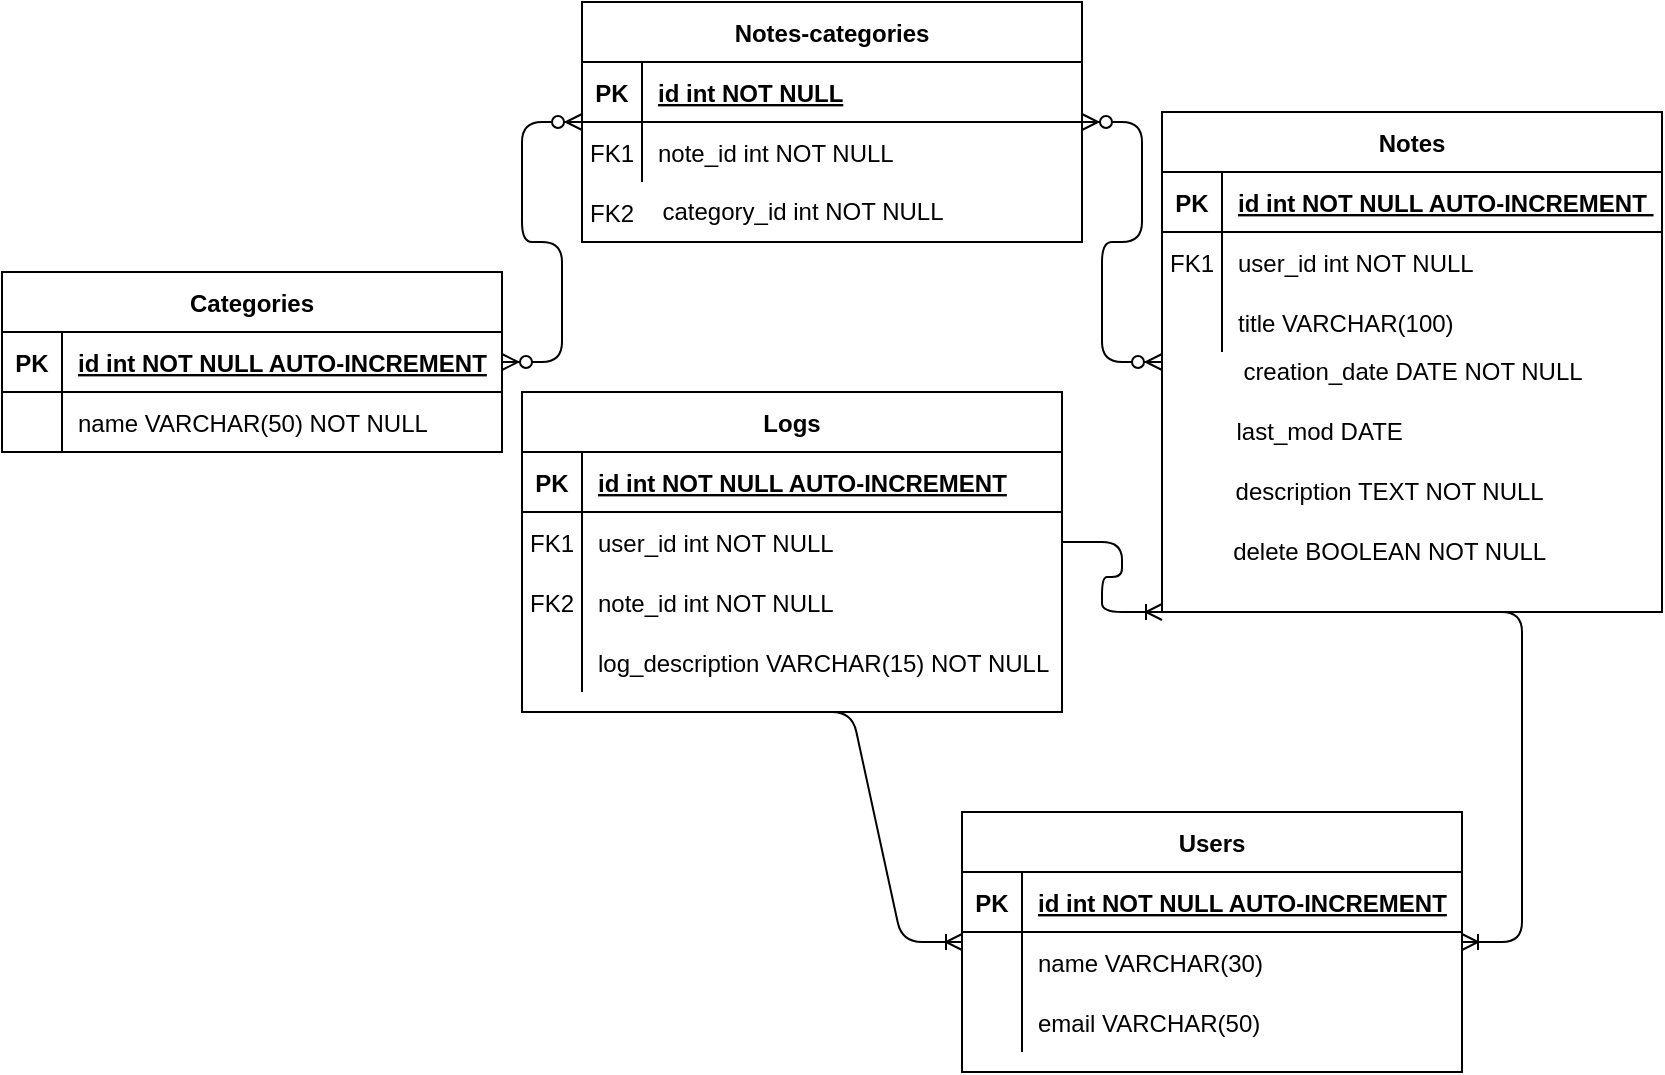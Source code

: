 <mxfile version="15.2.5" type="device"><diagram id="R2lEEEUBdFMjLlhIrx00" name="Page-1"><mxGraphModel dx="654" dy="550" grid="1" gridSize="10" guides="1" tooltips="1" connect="1" arrows="1" fold="1" page="1" pageScale="1" pageWidth="850" pageHeight="1100" math="0" shadow="0" extFonts="Permanent Marker^https://fonts.googleapis.com/css?family=Permanent+Marker"><root><mxCell id="0"/><mxCell id="1" parent="0"/><mxCell id="C-vyLk0tnHw3VtMMgP7b-2" value="Notes" style="shape=table;startSize=30;container=1;collapsible=1;childLayout=tableLayout;fixedRows=1;rowLines=0;fontStyle=1;align=center;resizeLast=1;" parent="1" vertex="1"><mxGeometry x="590" y="250" width="250" height="250" as="geometry"/></mxCell><mxCell id="C-vyLk0tnHw3VtMMgP7b-3" value="" style="shape=partialRectangle;collapsible=0;dropTarget=0;pointerEvents=0;fillColor=none;points=[[0,0.5],[1,0.5]];portConstraint=eastwest;top=0;left=0;right=0;bottom=1;" parent="C-vyLk0tnHw3VtMMgP7b-2" vertex="1"><mxGeometry y="30" width="250" height="30" as="geometry"/></mxCell><mxCell id="C-vyLk0tnHw3VtMMgP7b-4" value="PK" style="shape=partialRectangle;overflow=hidden;connectable=0;fillColor=none;top=0;left=0;bottom=0;right=0;fontStyle=1;" parent="C-vyLk0tnHw3VtMMgP7b-3" vertex="1"><mxGeometry width="30" height="30" as="geometry"/></mxCell><mxCell id="C-vyLk0tnHw3VtMMgP7b-5" value="id int NOT NULL AUTO-INCREMENT " style="shape=partialRectangle;overflow=hidden;connectable=0;fillColor=none;top=0;left=0;bottom=0;right=0;align=left;spacingLeft=6;fontStyle=5;" parent="C-vyLk0tnHw3VtMMgP7b-3" vertex="1"><mxGeometry x="30" width="220" height="30" as="geometry"/></mxCell><mxCell id="C-vyLk0tnHw3VtMMgP7b-6" value="" style="shape=partialRectangle;collapsible=0;dropTarget=0;pointerEvents=0;fillColor=none;points=[[0,0.5],[1,0.5]];portConstraint=eastwest;top=0;left=0;right=0;bottom=0;" parent="C-vyLk0tnHw3VtMMgP7b-2" vertex="1"><mxGeometry y="60" width="250" height="30" as="geometry"/></mxCell><mxCell id="C-vyLk0tnHw3VtMMgP7b-7" value="FK1" style="shape=partialRectangle;overflow=hidden;connectable=0;fillColor=none;top=0;left=0;bottom=0;right=0;" parent="C-vyLk0tnHw3VtMMgP7b-6" vertex="1"><mxGeometry width="30" height="30" as="geometry"/></mxCell><mxCell id="C-vyLk0tnHw3VtMMgP7b-8" value="user_id int NOT NULL" style="shape=partialRectangle;overflow=hidden;connectable=0;fillColor=none;top=0;left=0;bottom=0;right=0;align=left;spacingLeft=6;" parent="C-vyLk0tnHw3VtMMgP7b-6" vertex="1"><mxGeometry x="30" width="220" height="30" as="geometry"/></mxCell><mxCell id="C-vyLk0tnHw3VtMMgP7b-9" value="" style="shape=partialRectangle;collapsible=0;dropTarget=0;pointerEvents=0;fillColor=none;points=[[0,0.5],[1,0.5]];portConstraint=eastwest;top=0;left=0;right=0;bottom=0;" parent="C-vyLk0tnHw3VtMMgP7b-2" vertex="1"><mxGeometry y="90" width="250" height="30" as="geometry"/></mxCell><mxCell id="C-vyLk0tnHw3VtMMgP7b-10" value="" style="shape=partialRectangle;overflow=hidden;connectable=0;fillColor=none;top=0;left=0;bottom=0;right=0;" parent="C-vyLk0tnHw3VtMMgP7b-9" vertex="1"><mxGeometry width="30" height="30" as="geometry"/></mxCell><mxCell id="C-vyLk0tnHw3VtMMgP7b-11" value="title VARCHAR(100)" style="shape=partialRectangle;overflow=hidden;connectable=0;fillColor=none;top=0;left=0;bottom=0;right=0;align=left;spacingLeft=6;" parent="C-vyLk0tnHw3VtMMgP7b-9" vertex="1"><mxGeometry x="30" width="220" height="30" as="geometry"/></mxCell><mxCell id="C-vyLk0tnHw3VtMMgP7b-13" value="Categories" style="shape=table;startSize=30;container=1;collapsible=1;childLayout=tableLayout;fixedRows=1;rowLines=0;fontStyle=1;align=center;resizeLast=1;" parent="1" vertex="1"><mxGeometry x="10" y="330" width="250" height="90" as="geometry"/></mxCell><mxCell id="C-vyLk0tnHw3VtMMgP7b-14" value="" style="shape=partialRectangle;collapsible=0;dropTarget=0;pointerEvents=0;fillColor=none;points=[[0,0.5],[1,0.5]];portConstraint=eastwest;top=0;left=0;right=0;bottom=1;" parent="C-vyLk0tnHw3VtMMgP7b-13" vertex="1"><mxGeometry y="30" width="250" height="30" as="geometry"/></mxCell><mxCell id="C-vyLk0tnHw3VtMMgP7b-15" value="PK" style="shape=partialRectangle;overflow=hidden;connectable=0;fillColor=none;top=0;left=0;bottom=0;right=0;fontStyle=1;" parent="C-vyLk0tnHw3VtMMgP7b-14" vertex="1"><mxGeometry width="30" height="30" as="geometry"/></mxCell><mxCell id="C-vyLk0tnHw3VtMMgP7b-16" value="id int NOT NULL AUTO-INCREMENT" style="shape=partialRectangle;overflow=hidden;connectable=0;fillColor=none;top=0;left=0;bottom=0;right=0;align=left;spacingLeft=6;fontStyle=5;" parent="C-vyLk0tnHw3VtMMgP7b-14" vertex="1"><mxGeometry x="30" width="220" height="30" as="geometry"/></mxCell><mxCell id="C-vyLk0tnHw3VtMMgP7b-17" value="" style="shape=partialRectangle;collapsible=0;dropTarget=0;pointerEvents=0;fillColor=none;points=[[0,0.5],[1,0.5]];portConstraint=eastwest;top=0;left=0;right=0;bottom=0;" parent="C-vyLk0tnHw3VtMMgP7b-13" vertex="1"><mxGeometry y="60" width="250" height="30" as="geometry"/></mxCell><mxCell id="C-vyLk0tnHw3VtMMgP7b-18" value="" style="shape=partialRectangle;overflow=hidden;connectable=0;fillColor=none;top=0;left=0;bottom=0;right=0;" parent="C-vyLk0tnHw3VtMMgP7b-17" vertex="1"><mxGeometry width="30" height="30" as="geometry"/></mxCell><mxCell id="C-vyLk0tnHw3VtMMgP7b-19" value="name VARCHAR(50) NOT NULL" style="shape=partialRectangle;overflow=hidden;connectable=0;fillColor=none;top=0;left=0;bottom=0;right=0;align=left;spacingLeft=6;" parent="C-vyLk0tnHw3VtMMgP7b-17" vertex="1"><mxGeometry x="30" width="220" height="30" as="geometry"/></mxCell><mxCell id="C-vyLk0tnHw3VtMMgP7b-23" value="Notes-categories" style="shape=table;startSize=30;container=1;collapsible=1;childLayout=tableLayout;fixedRows=1;rowLines=0;fontStyle=1;align=center;resizeLast=1;" parent="1" vertex="1"><mxGeometry x="300" y="195" width="250" height="120" as="geometry"><mxRectangle x="290" y="200" width="130" height="30" as="alternateBounds"/></mxGeometry></mxCell><mxCell id="C-vyLk0tnHw3VtMMgP7b-24" value="" style="shape=partialRectangle;collapsible=0;dropTarget=0;pointerEvents=0;fillColor=none;points=[[0,0.5],[1,0.5]];portConstraint=eastwest;top=0;left=0;right=0;bottom=1;" parent="C-vyLk0tnHw3VtMMgP7b-23" vertex="1"><mxGeometry y="30" width="250" height="30" as="geometry"/></mxCell><mxCell id="C-vyLk0tnHw3VtMMgP7b-25" value="PK" style="shape=partialRectangle;overflow=hidden;connectable=0;fillColor=none;top=0;left=0;bottom=0;right=0;fontStyle=1;" parent="C-vyLk0tnHw3VtMMgP7b-24" vertex="1"><mxGeometry width="30" height="30" as="geometry"/></mxCell><mxCell id="C-vyLk0tnHw3VtMMgP7b-26" value="id int NOT NULL " style="shape=partialRectangle;overflow=hidden;connectable=0;fillColor=none;top=0;left=0;bottom=0;right=0;align=left;spacingLeft=6;fontStyle=5;" parent="C-vyLk0tnHw3VtMMgP7b-24" vertex="1"><mxGeometry x="30" width="220" height="30" as="geometry"/></mxCell><mxCell id="C-vyLk0tnHw3VtMMgP7b-27" value="" style="shape=partialRectangle;collapsible=0;dropTarget=0;pointerEvents=0;fillColor=none;points=[[0,0.5],[1,0.5]];portConstraint=eastwest;top=0;left=0;right=0;bottom=0;" parent="C-vyLk0tnHw3VtMMgP7b-23" vertex="1"><mxGeometry y="60" width="250" height="30" as="geometry"/></mxCell><mxCell id="C-vyLk0tnHw3VtMMgP7b-28" value="FK1" style="shape=partialRectangle;overflow=hidden;connectable=0;fillColor=none;top=0;left=0;bottom=0;right=0;" parent="C-vyLk0tnHw3VtMMgP7b-27" vertex="1"><mxGeometry width="30" height="30" as="geometry"/></mxCell><mxCell id="C-vyLk0tnHw3VtMMgP7b-29" value="note_id int NOT NULL" style="shape=partialRectangle;overflow=hidden;connectable=0;fillColor=none;top=0;left=0;bottom=0;right=0;align=left;spacingLeft=6;" parent="C-vyLk0tnHw3VtMMgP7b-27" vertex="1"><mxGeometry x="30" width="220" height="30" as="geometry"/></mxCell><mxCell id="VzA6xLF8BhY8qwPfx1gc-2" value="creation_date DATE NOT NULL" style="text;html=1;align=center;verticalAlign=middle;resizable=0;points=[];autosize=1;strokeColor=none;fillColor=none;" vertex="1" parent="1"><mxGeometry x="620" y="370" width="190" height="20" as="geometry"/></mxCell><mxCell id="VzA6xLF8BhY8qwPfx1gc-4" value="last_mod DATE&amp;nbsp;" style="text;html=1;align=center;verticalAlign=middle;resizable=0;points=[];autosize=1;strokeColor=none;fillColor=none;" vertex="1" parent="1"><mxGeometry x="620" y="400" width="100" height="20" as="geometry"/></mxCell><mxCell id="VzA6xLF8BhY8qwPfx1gc-6" value="description TEXT NOT NULL&amp;nbsp;" style="text;html=1;align=center;verticalAlign=middle;resizable=0;points=[];autosize=1;strokeColor=none;fillColor=none;" vertex="1" parent="1"><mxGeometry x="620" y="430" width="170" height="20" as="geometry"/></mxCell><mxCell id="VzA6xLF8BhY8qwPfx1gc-7" value="delete BOOLEAN NOT NULL&amp;nbsp;" style="text;html=1;align=center;verticalAlign=middle;resizable=0;points=[];autosize=1;strokeColor=none;fillColor=none;" vertex="1" parent="1"><mxGeometry x="620" y="460" width="170" height="20" as="geometry"/></mxCell><mxCell id="VzA6xLF8BhY8qwPfx1gc-10" value="category_id int NOT NULL" style="text;html=1;align=center;verticalAlign=middle;resizable=0;points=[];autosize=1;strokeColor=none;fillColor=none;" vertex="1" parent="1"><mxGeometry x="330" y="290" width="160" height="20" as="geometry"/></mxCell><mxCell id="VzA6xLF8BhY8qwPfx1gc-12" value="FK2" style="shape=partialRectangle;overflow=hidden;connectable=0;fillColor=none;top=0;left=0;bottom=0;right=0;" vertex="1" parent="1"><mxGeometry x="300" y="285" width="30" height="30" as="geometry"/></mxCell><mxCell id="VzA6xLF8BhY8qwPfx1gc-25" value="" style="edgeStyle=entityRelationEdgeStyle;fontSize=12;html=1;endArrow=ERzeroToMany;endFill=1;startArrow=ERzeroToMany;" edge="1" parent="1" source="C-vyLk0tnHw3VtMMgP7b-23" target="C-vyLk0tnHw3VtMMgP7b-2"><mxGeometry width="100" height="100" relative="1" as="geometry"><mxPoint x="490" y="330" as="sourcePoint"/><mxPoint x="590" y="230" as="targetPoint"/></mxGeometry></mxCell><mxCell id="VzA6xLF8BhY8qwPfx1gc-26" value="" style="edgeStyle=entityRelationEdgeStyle;fontSize=12;html=1;endArrow=ERzeroToMany;endFill=1;startArrow=ERzeroToMany;" edge="1" parent="1" source="C-vyLk0tnHw3VtMMgP7b-13" target="C-vyLk0tnHw3VtMMgP7b-23"><mxGeometry width="100" height="100" relative="1" as="geometry"><mxPoint x="250" y="330" as="sourcePoint"/><mxPoint x="350" y="230" as="targetPoint"/></mxGeometry></mxCell><mxCell id="VzA6xLF8BhY8qwPfx1gc-27" value="Users" style="shape=table;startSize=30;container=1;collapsible=1;childLayout=tableLayout;fixedRows=1;rowLines=0;fontStyle=1;align=center;resizeLast=1;" vertex="1" parent="1"><mxGeometry x="490" y="600" width="250" height="130" as="geometry"/></mxCell><mxCell id="VzA6xLF8BhY8qwPfx1gc-28" value="" style="shape=partialRectangle;collapsible=0;dropTarget=0;pointerEvents=0;fillColor=none;top=0;left=0;bottom=1;right=0;points=[[0,0.5],[1,0.5]];portConstraint=eastwest;" vertex="1" parent="VzA6xLF8BhY8qwPfx1gc-27"><mxGeometry y="30" width="250" height="30" as="geometry"/></mxCell><mxCell id="VzA6xLF8BhY8qwPfx1gc-29" value="PK" style="shape=partialRectangle;connectable=0;fillColor=none;top=0;left=0;bottom=0;right=0;fontStyle=1;overflow=hidden;" vertex="1" parent="VzA6xLF8BhY8qwPfx1gc-28"><mxGeometry width="30" height="30" as="geometry"/></mxCell><mxCell id="VzA6xLF8BhY8qwPfx1gc-30" value="id int NOT NULL AUTO-INCREMENT" style="shape=partialRectangle;connectable=0;fillColor=none;top=0;left=0;bottom=0;right=0;align=left;spacingLeft=6;fontStyle=5;overflow=hidden;" vertex="1" parent="VzA6xLF8BhY8qwPfx1gc-28"><mxGeometry x="30" width="220" height="30" as="geometry"/></mxCell><mxCell id="VzA6xLF8BhY8qwPfx1gc-31" value="" style="shape=partialRectangle;collapsible=0;dropTarget=0;pointerEvents=0;fillColor=none;top=0;left=0;bottom=0;right=0;points=[[0,0.5],[1,0.5]];portConstraint=eastwest;" vertex="1" parent="VzA6xLF8BhY8qwPfx1gc-27"><mxGeometry y="60" width="250" height="30" as="geometry"/></mxCell><mxCell id="VzA6xLF8BhY8qwPfx1gc-32" value="" style="shape=partialRectangle;connectable=0;fillColor=none;top=0;left=0;bottom=0;right=0;editable=1;overflow=hidden;" vertex="1" parent="VzA6xLF8BhY8qwPfx1gc-31"><mxGeometry width="30" height="30" as="geometry"/></mxCell><mxCell id="VzA6xLF8BhY8qwPfx1gc-33" value="name VARCHAR(30)" style="shape=partialRectangle;connectable=0;fillColor=none;top=0;left=0;bottom=0;right=0;align=left;spacingLeft=6;overflow=hidden;" vertex="1" parent="VzA6xLF8BhY8qwPfx1gc-31"><mxGeometry x="30" width="220" height="30" as="geometry"/></mxCell><mxCell id="VzA6xLF8BhY8qwPfx1gc-34" value="" style="shape=partialRectangle;collapsible=0;dropTarget=0;pointerEvents=0;fillColor=none;top=0;left=0;bottom=0;right=0;points=[[0,0.5],[1,0.5]];portConstraint=eastwest;" vertex="1" parent="VzA6xLF8BhY8qwPfx1gc-27"><mxGeometry y="90" width="250" height="30" as="geometry"/></mxCell><mxCell id="VzA6xLF8BhY8qwPfx1gc-35" value="" style="shape=partialRectangle;connectable=0;fillColor=none;top=0;left=0;bottom=0;right=0;editable=1;overflow=hidden;" vertex="1" parent="VzA6xLF8BhY8qwPfx1gc-34"><mxGeometry width="30" height="30" as="geometry"/></mxCell><mxCell id="VzA6xLF8BhY8qwPfx1gc-36" value="email VARCHAR(50)" style="shape=partialRectangle;connectable=0;fillColor=none;top=0;left=0;bottom=0;right=0;align=left;spacingLeft=6;overflow=hidden;" vertex="1" parent="VzA6xLF8BhY8qwPfx1gc-34"><mxGeometry x="30" width="220" height="30" as="geometry"/></mxCell><mxCell id="VzA6xLF8BhY8qwPfx1gc-40" value="" style="edgeStyle=entityRelationEdgeStyle;fontSize=12;html=1;endArrow=ERoneToMany;exitX=0.5;exitY=1;exitDx=0;exitDy=0;" edge="1" parent="1" source="C-vyLk0tnHw3VtMMgP7b-2" target="VzA6xLF8BhY8qwPfx1gc-27"><mxGeometry width="100" height="100" relative="1" as="geometry"><mxPoint x="570" y="555" as="sourcePoint"/><mxPoint x="670" y="575" as="targetPoint"/></mxGeometry></mxCell><mxCell id="VzA6xLF8BhY8qwPfx1gc-41" value="Logs" style="shape=table;startSize=30;container=1;collapsible=1;childLayout=tableLayout;fixedRows=1;rowLines=0;fontStyle=1;align=center;resizeLast=1;" vertex="1" parent="1"><mxGeometry x="270" y="390" width="270" height="160" as="geometry"/></mxCell><mxCell id="VzA6xLF8BhY8qwPfx1gc-42" value="" style="shape=partialRectangle;collapsible=0;dropTarget=0;pointerEvents=0;fillColor=none;top=0;left=0;bottom=1;right=0;points=[[0,0.5],[1,0.5]];portConstraint=eastwest;" vertex="1" parent="VzA6xLF8BhY8qwPfx1gc-41"><mxGeometry y="30" width="270" height="30" as="geometry"/></mxCell><mxCell id="VzA6xLF8BhY8qwPfx1gc-43" value="PK" style="shape=partialRectangle;connectable=0;fillColor=none;top=0;left=0;bottom=0;right=0;fontStyle=1;overflow=hidden;" vertex="1" parent="VzA6xLF8BhY8qwPfx1gc-42"><mxGeometry width="30" height="30" as="geometry"/></mxCell><mxCell id="VzA6xLF8BhY8qwPfx1gc-44" value="id int NOT NULL AUTO-INCREMENT" style="shape=partialRectangle;connectable=0;fillColor=none;top=0;left=0;bottom=0;right=0;align=left;spacingLeft=6;fontStyle=5;overflow=hidden;" vertex="1" parent="VzA6xLF8BhY8qwPfx1gc-42"><mxGeometry x="30" width="240" height="30" as="geometry"/></mxCell><mxCell id="VzA6xLF8BhY8qwPfx1gc-45" value="" style="shape=partialRectangle;collapsible=0;dropTarget=0;pointerEvents=0;fillColor=none;top=0;left=0;bottom=0;right=0;points=[[0,0.5],[1,0.5]];portConstraint=eastwest;" vertex="1" parent="VzA6xLF8BhY8qwPfx1gc-41"><mxGeometry y="60" width="270" height="30" as="geometry"/></mxCell><mxCell id="VzA6xLF8BhY8qwPfx1gc-46" value="FK1" style="shape=partialRectangle;connectable=0;fillColor=none;top=0;left=0;bottom=0;right=0;editable=1;overflow=hidden;" vertex="1" parent="VzA6xLF8BhY8qwPfx1gc-45"><mxGeometry width="30" height="30" as="geometry"/></mxCell><mxCell id="VzA6xLF8BhY8qwPfx1gc-47" value="user_id int NOT NULL" style="shape=partialRectangle;connectable=0;fillColor=none;top=0;left=0;bottom=0;right=0;align=left;spacingLeft=6;overflow=hidden;" vertex="1" parent="VzA6xLF8BhY8qwPfx1gc-45"><mxGeometry x="30" width="240" height="30" as="geometry"/></mxCell><mxCell id="VzA6xLF8BhY8qwPfx1gc-48" value="" style="shape=partialRectangle;collapsible=0;dropTarget=0;pointerEvents=0;fillColor=none;top=0;left=0;bottom=0;right=0;points=[[0,0.5],[1,0.5]];portConstraint=eastwest;" vertex="1" parent="VzA6xLF8BhY8qwPfx1gc-41"><mxGeometry y="90" width="270" height="30" as="geometry"/></mxCell><mxCell id="VzA6xLF8BhY8qwPfx1gc-49" value="FK2" style="shape=partialRectangle;connectable=0;fillColor=none;top=0;left=0;bottom=0;right=0;editable=1;overflow=hidden;" vertex="1" parent="VzA6xLF8BhY8qwPfx1gc-48"><mxGeometry width="30" height="30" as="geometry"/></mxCell><mxCell id="VzA6xLF8BhY8qwPfx1gc-50" value="note_id int NOT NULL" style="shape=partialRectangle;connectable=0;fillColor=none;top=0;left=0;bottom=0;right=0;align=left;spacingLeft=6;overflow=hidden;" vertex="1" parent="VzA6xLF8BhY8qwPfx1gc-48"><mxGeometry x="30" width="240" height="30" as="geometry"/></mxCell><mxCell id="VzA6xLF8BhY8qwPfx1gc-51" value="" style="shape=partialRectangle;collapsible=0;dropTarget=0;pointerEvents=0;fillColor=none;top=0;left=0;bottom=0;right=0;points=[[0,0.5],[1,0.5]];portConstraint=eastwest;" vertex="1" parent="VzA6xLF8BhY8qwPfx1gc-41"><mxGeometry y="120" width="270" height="30" as="geometry"/></mxCell><mxCell id="VzA6xLF8BhY8qwPfx1gc-52" value="" style="shape=partialRectangle;connectable=0;fillColor=none;top=0;left=0;bottom=0;right=0;editable=1;overflow=hidden;" vertex="1" parent="VzA6xLF8BhY8qwPfx1gc-51"><mxGeometry width="30" height="30" as="geometry"/></mxCell><mxCell id="VzA6xLF8BhY8qwPfx1gc-53" value="log_description VARCHAR(15) NOT NULL" style="shape=partialRectangle;connectable=0;fillColor=none;top=0;left=0;bottom=0;right=0;align=left;spacingLeft=6;overflow=hidden;" vertex="1" parent="VzA6xLF8BhY8qwPfx1gc-51"><mxGeometry x="30" width="240" height="30" as="geometry"/></mxCell><mxCell id="VzA6xLF8BhY8qwPfx1gc-54" value="" style="edgeStyle=entityRelationEdgeStyle;fontSize=12;html=1;endArrow=ERoneToMany;exitX=0.5;exitY=1;exitDx=0;exitDy=0;" edge="1" parent="1" source="VzA6xLF8BhY8qwPfx1gc-41" target="VzA6xLF8BhY8qwPfx1gc-27"><mxGeometry width="100" height="100" relative="1" as="geometry"><mxPoint x="360" y="530" as="sourcePoint"/><mxPoint x="430" y="640" as="targetPoint"/></mxGeometry></mxCell><mxCell id="VzA6xLF8BhY8qwPfx1gc-55" value="" style="edgeStyle=entityRelationEdgeStyle;fontSize=12;html=1;endArrow=ERoneToMany;entryX=0;entryY=1;entryDx=0;entryDy=0;exitX=1;exitY=0.5;exitDx=0;exitDy=0;" edge="1" parent="1" source="VzA6xLF8BhY8qwPfx1gc-45" target="C-vyLk0tnHw3VtMMgP7b-2"><mxGeometry width="100" height="100" relative="1" as="geometry"><mxPoint x="490" y="530" as="sourcePoint"/><mxPoint x="590" y="430" as="targetPoint"/></mxGeometry></mxCell></root></mxGraphModel></diagram></mxfile>